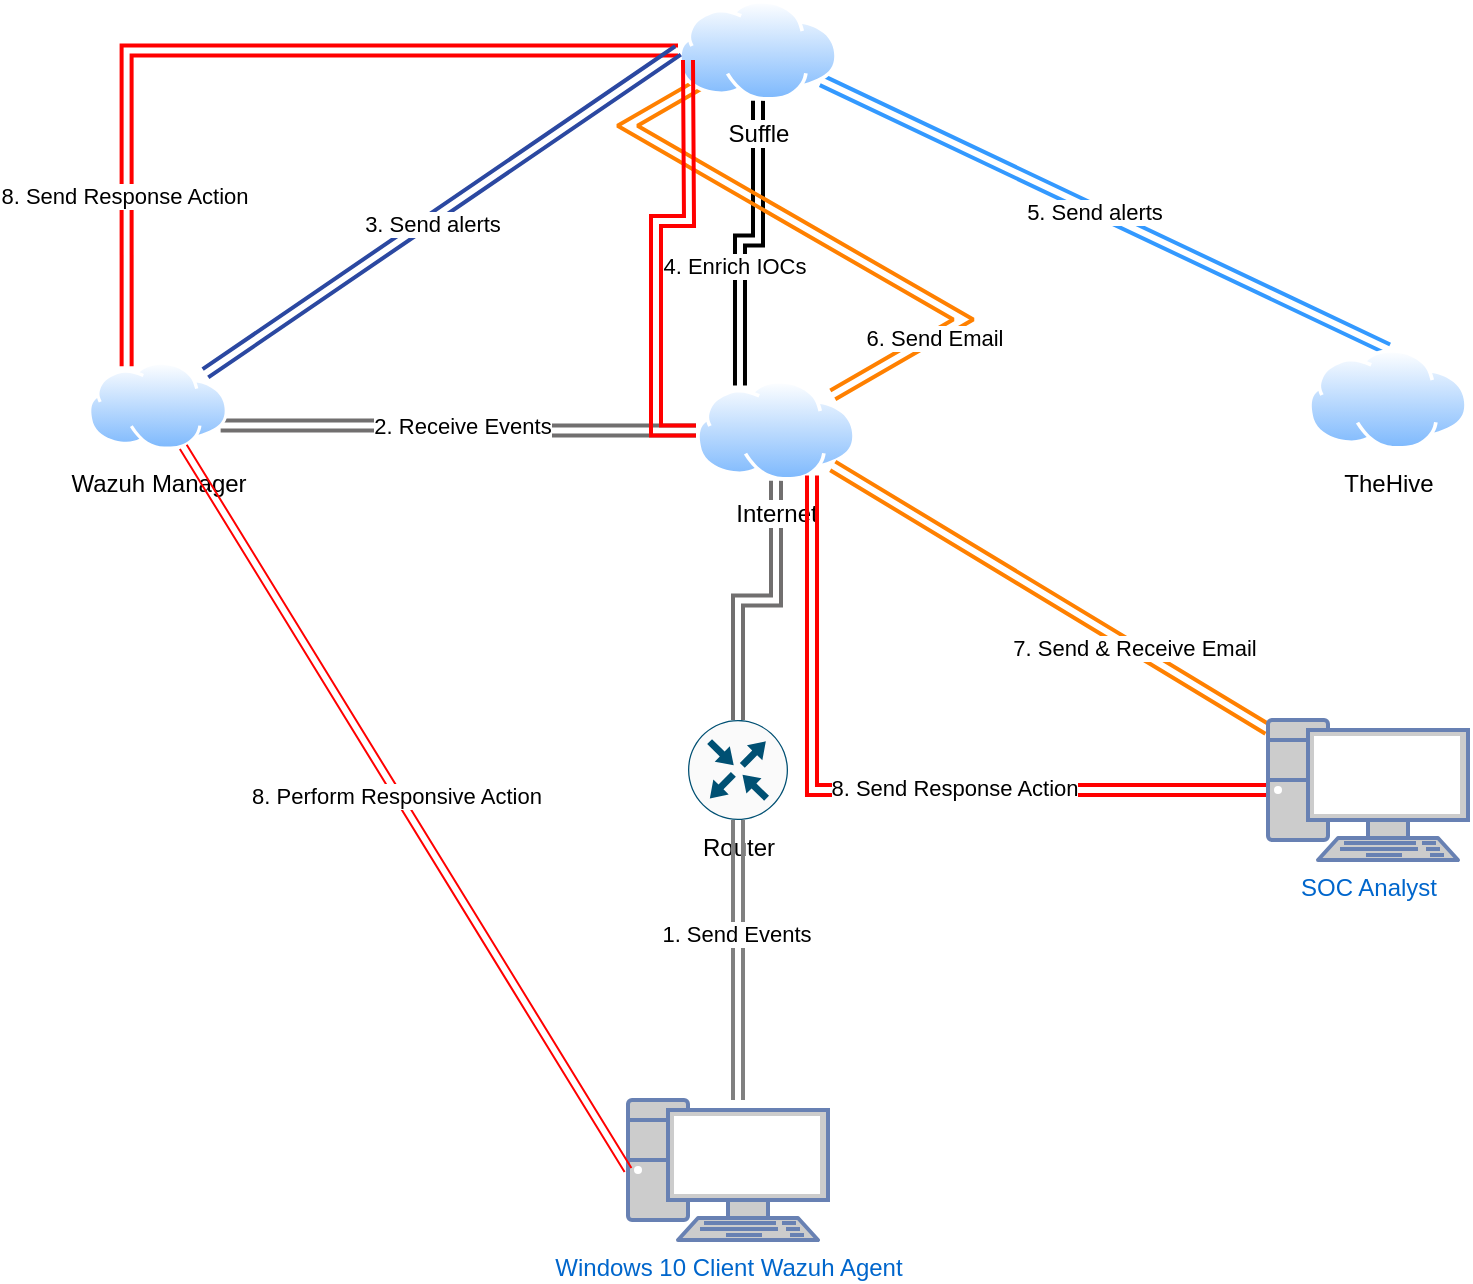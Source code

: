 <mxfile version="22.1.16" type="github">
  <diagram name="Page-1" id="ChK1W9BBv4qw7w4W10nk">
    <mxGraphModel dx="1434" dy="738" grid="1" gridSize="10" guides="1" tooltips="1" connect="1" arrows="1" fold="1" page="1" pageScale="1" pageWidth="827" pageHeight="1169" math="0" shadow="0">
      <root>
        <mxCell id="0" />
        <mxCell id="1" parent="0" />
        <mxCell id="oaZz4HmqSXYziOOv6S-j-2" value="Windows 10 Client Wazuh Agent&lt;br&gt;" style="fontColor=#0066CC;verticalAlign=top;verticalLabelPosition=bottom;labelPosition=center;align=center;html=1;outlineConnect=0;fillColor=#CCCCCC;strokeColor=#6881B3;gradientColor=none;gradientDirection=north;strokeWidth=2;shape=mxgraph.networks.pc;" parent="1" vertex="1">
          <mxGeometry x="340" y="570" width="100" height="70" as="geometry" />
        </mxCell>
        <mxCell id="oaZz4HmqSXYziOOv6S-j-13" style="edgeStyle=orthogonalEdgeStyle;rounded=0;orthogonalLoop=1;jettySize=auto;html=1;shape=link;strokeColor=#716f6f;strokeWidth=2;" parent="1" source="oaZz4HmqSXYziOOv6S-j-4" target="oaZz4HmqSXYziOOv6S-j-6" edge="1">
          <mxGeometry relative="1" as="geometry" />
        </mxCell>
        <mxCell id="oaZz4HmqSXYziOOv6S-j-4" value="Router" style="sketch=0;points=[[0.5,0,0],[1,0.5,0],[0.5,1,0],[0,0.5,0],[0.145,0.145,0],[0.856,0.145,0],[0.855,0.856,0],[0.145,0.855,0]];verticalLabelPosition=bottom;html=1;verticalAlign=top;aspect=fixed;align=center;pointerEvents=1;shape=mxgraph.cisco19.rect;prIcon=router;fillColor=#FAFAFA;strokeColor=#005073;" parent="1" vertex="1">
          <mxGeometry x="370" y="380" width="50" height="50" as="geometry" />
        </mxCell>
        <mxCell id="nG7Onz6YNzY-FJsHj9oM-8" style="edgeStyle=orthogonalEdgeStyle;rounded=0;orthogonalLoop=1;jettySize=auto;html=1;entryX=0.25;entryY=0;entryDx=0;entryDy=0;shape=link;strokeWidth=2;" edge="1" parent="1" source="oaZz4HmqSXYziOOv6S-j-5" target="oaZz4HmqSXYziOOv6S-j-6">
          <mxGeometry relative="1" as="geometry" />
        </mxCell>
        <mxCell id="nG7Onz6YNzY-FJsHj9oM-9" value="4. Enrich IOCs" style="edgeLabel;html=1;align=center;verticalAlign=middle;resizable=0;points=[];" vertex="1" connectable="0" parent="nG7Onz6YNzY-FJsHj9oM-8">
          <mxGeometry x="0.212" y="-3" relative="1" as="geometry">
            <mxPoint as="offset" />
          </mxGeometry>
        </mxCell>
        <mxCell id="nG7Onz6YNzY-FJsHj9oM-10" style="rounded=0;orthogonalLoop=1;jettySize=auto;html=1;entryX=0.5;entryY=0;entryDx=0;entryDy=0;shape=link;strokeWidth=2;strokeColor=#3399FF;" edge="1" parent="1" source="oaZz4HmqSXYziOOv6S-j-5" target="oaZz4HmqSXYziOOv6S-j-7">
          <mxGeometry relative="1" as="geometry" />
        </mxCell>
        <mxCell id="nG7Onz6YNzY-FJsHj9oM-11" value="5. Send alerts" style="edgeLabel;html=1;align=center;verticalAlign=middle;resizable=0;points=[];" vertex="1" connectable="0" parent="nG7Onz6YNzY-FJsHj9oM-10">
          <mxGeometry x="-0.039" y="-1" relative="1" as="geometry">
            <mxPoint as="offset" />
          </mxGeometry>
        </mxCell>
        <mxCell id="nG7Onz6YNzY-FJsHj9oM-12" style="edgeStyle=isometricEdgeStyle;rounded=0;orthogonalLoop=1;jettySize=auto;html=1;entryX=1;entryY=0;entryDx=0;entryDy=0;shape=link;strokeColor=#FF8000;strokeWidth=2;" edge="1" parent="1" source="oaZz4HmqSXYziOOv6S-j-5" target="oaZz4HmqSXYziOOv6S-j-6">
          <mxGeometry relative="1" as="geometry" />
        </mxCell>
        <mxCell id="nG7Onz6YNzY-FJsHj9oM-15" value="6. Send Email" style="edgeLabel;html=1;align=center;verticalAlign=middle;resizable=0;points=[];" vertex="1" connectable="0" parent="nG7Onz6YNzY-FJsHj9oM-12">
          <mxGeometry x="0.62" y="1" relative="1" as="geometry">
            <mxPoint x="-1" as="offset" />
          </mxGeometry>
        </mxCell>
        <mxCell id="nG7Onz6YNzY-FJsHj9oM-21" style="edgeStyle=orthogonalEdgeStyle;rounded=0;orthogonalLoop=1;jettySize=auto;html=1;entryX=0.25;entryY=0;entryDx=0;entryDy=0;shape=link;strokeWidth=2;strokeColor=#FF0000;" edge="1" parent="1" source="oaZz4HmqSXYziOOv6S-j-5" target="oaZz4HmqSXYziOOv6S-j-8">
          <mxGeometry relative="1" as="geometry" />
        </mxCell>
        <mxCell id="nG7Onz6YNzY-FJsHj9oM-22" value="8. Send Response Action" style="edgeLabel;html=1;align=center;verticalAlign=middle;resizable=0;points=[];" vertex="1" connectable="0" parent="nG7Onz6YNzY-FJsHj9oM-21">
          <mxGeometry x="0.607" y="-2" relative="1" as="geometry">
            <mxPoint as="offset" />
          </mxGeometry>
        </mxCell>
        <mxCell id="oaZz4HmqSXYziOOv6S-j-5" value="Suffle" style="image;aspect=fixed;perimeter=ellipsePerimeter;html=1;align=center;shadow=0;dashed=0;spacingTop=3;image=img/lib/active_directory/internet_cloud.svg;" parent="1" vertex="1">
          <mxGeometry x="365" y="20" width="80" height="50.4" as="geometry" />
        </mxCell>
        <mxCell id="nG7Onz6YNzY-FJsHj9oM-1" value="2. Receive Events" style="edgeStyle=orthogonalEdgeStyle;rounded=0;orthogonalLoop=1;jettySize=auto;html=1;entryX=1;entryY=0.75;entryDx=0;entryDy=0;shape=link;strokeColor=#716f6f;strokeWidth=2;" edge="1" parent="1" source="oaZz4HmqSXYziOOv6S-j-6" target="oaZz4HmqSXYziOOv6S-j-8">
          <mxGeometry relative="1" as="geometry" />
        </mxCell>
        <mxCell id="nG7Onz6YNzY-FJsHj9oM-20" style="edgeStyle=orthogonalEdgeStyle;rounded=0;orthogonalLoop=1;jettySize=auto;html=1;shape=link;strokeWidth=2;strokeColor=#FF0000;" edge="1" parent="1" source="oaZz4HmqSXYziOOv6S-j-6">
          <mxGeometry relative="1" as="geometry">
            <mxPoint x="370" y="50" as="targetPoint" />
          </mxGeometry>
        </mxCell>
        <mxCell id="oaZz4HmqSXYziOOv6S-j-6" value="Internet" style="image;aspect=fixed;perimeter=ellipsePerimeter;html=1;align=center;shadow=0;dashed=0;spacingTop=3;image=img/lib/active_directory/internet_cloud.svg;" parent="1" vertex="1">
          <mxGeometry x="374" y="210" width="80" height="50.4" as="geometry" />
        </mxCell>
        <mxCell id="oaZz4HmqSXYziOOv6S-j-7" value="TheHive&lt;br&gt;" style="image;aspect=fixed;perimeter=ellipsePerimeter;html=1;align=center;shadow=0;dashed=0;spacingTop=3;image=img/lib/active_directory/internet_cloud.svg;" parent="1" vertex="1">
          <mxGeometry x="680" y="194.5" width="80" height="50.4" as="geometry" />
        </mxCell>
        <mxCell id="nG7Onz6YNzY-FJsHj9oM-4" style="rounded=0;orthogonalLoop=1;jettySize=auto;html=1;entryX=0;entryY=0.5;entryDx=0;entryDy=0;shape=link;strokeWidth=2;strokeColor=#2b48a1;" edge="1" parent="1" source="oaZz4HmqSXYziOOv6S-j-8" target="oaZz4HmqSXYziOOv6S-j-5">
          <mxGeometry relative="1" as="geometry" />
        </mxCell>
        <mxCell id="nG7Onz6YNzY-FJsHj9oM-7" value="3. Send alerts" style="edgeLabel;html=1;align=center;verticalAlign=middle;resizable=0;points=[];" vertex="1" connectable="0" parent="nG7Onz6YNzY-FJsHj9oM-4">
          <mxGeometry x="-0.051" y="-2" relative="1" as="geometry">
            <mxPoint as="offset" />
          </mxGeometry>
        </mxCell>
        <mxCell id="oaZz4HmqSXYziOOv6S-j-8" value="Wazuh Manager" style="image;aspect=fixed;perimeter=ellipsePerimeter;html=1;align=center;shadow=0;dashed=0;spacingTop=3;image=img/lib/active_directory/internet_cloud.svg;" parent="1" vertex="1">
          <mxGeometry x="70" y="200.8" width="70" height="44.1" as="geometry" />
        </mxCell>
        <mxCell id="nG7Onz6YNzY-FJsHj9oM-16" style="rounded=0;orthogonalLoop=1;jettySize=auto;html=1;entryX=1;entryY=1;entryDx=0;entryDy=0;shape=link;strokeColor=#FF8000;strokeWidth=2;" edge="1" parent="1" source="oaZz4HmqSXYziOOv6S-j-10" target="oaZz4HmqSXYziOOv6S-j-6">
          <mxGeometry relative="1" as="geometry" />
        </mxCell>
        <mxCell id="nG7Onz6YNzY-FJsHj9oM-17" value="7. Send &amp;amp; Receive Email" style="edgeLabel;html=1;align=center;verticalAlign=middle;resizable=0;points=[];" vertex="1" connectable="0" parent="nG7Onz6YNzY-FJsHj9oM-16">
          <mxGeometry x="-0.377" relative="1" as="geometry">
            <mxPoint as="offset" />
          </mxGeometry>
        </mxCell>
        <mxCell id="nG7Onz6YNzY-FJsHj9oM-18" style="edgeStyle=orthogonalEdgeStyle;rounded=0;orthogonalLoop=1;jettySize=auto;html=1;entryX=0.75;entryY=1;entryDx=0;entryDy=0;shape=link;strokeWidth=2;strokeColor=#FF0000;" edge="1" parent="1" source="oaZz4HmqSXYziOOv6S-j-10" target="oaZz4HmqSXYziOOv6S-j-6">
          <mxGeometry relative="1" as="geometry" />
        </mxCell>
        <mxCell id="nG7Onz6YNzY-FJsHj9oM-19" value="8. Send Response Action" style="edgeLabel;html=1;align=center;verticalAlign=middle;resizable=0;points=[];" vertex="1" connectable="0" parent="nG7Onz6YNzY-FJsHj9oM-18">
          <mxGeometry x="-0.185" y="-1" relative="1" as="geometry">
            <mxPoint as="offset" />
          </mxGeometry>
        </mxCell>
        <mxCell id="oaZz4HmqSXYziOOv6S-j-10" value="SOC Analyst" style="fontColor=#0066CC;verticalAlign=top;verticalLabelPosition=bottom;labelPosition=center;align=center;html=1;outlineConnect=0;fillColor=#CCCCCC;strokeColor=#6881B3;gradientColor=none;gradientDirection=north;strokeWidth=2;shape=mxgraph.networks.pc;" parent="1" vertex="1">
          <mxGeometry x="660" y="380" width="100" height="70" as="geometry" />
        </mxCell>
        <mxCell id="oaZz4HmqSXYziOOv6S-j-17" style="edgeStyle=orthogonalEdgeStyle;rounded=0;orthogonalLoop=1;jettySize=auto;html=1;entryX=0.5;entryY=1;entryDx=0;entryDy=0;entryPerimeter=0;shape=link;strokeColor=#808080;strokeWidth=2;" parent="1" source="oaZz4HmqSXYziOOv6S-j-2" target="oaZz4HmqSXYziOOv6S-j-4" edge="1">
          <mxGeometry relative="1" as="geometry">
            <Array as="points">
              <mxPoint x="395" y="540" />
              <mxPoint x="395" y="540" />
            </Array>
          </mxGeometry>
        </mxCell>
        <mxCell id="oaZz4HmqSXYziOOv6S-j-18" value="1. Send Events" style="edgeLabel;html=1;align=center;verticalAlign=middle;resizable=0;points=[];" parent="oaZz4HmqSXYziOOv6S-j-17" vertex="1" connectable="0">
          <mxGeometry x="0.186" y="1" relative="1" as="geometry">
            <mxPoint as="offset" />
          </mxGeometry>
        </mxCell>
        <mxCell id="nG7Onz6YNzY-FJsHj9oM-24" style="rounded=0;orthogonalLoop=1;jettySize=auto;html=1;entryX=0;entryY=0.5;entryDx=0;entryDy=0;entryPerimeter=0;shape=link;strokeColor=#FF0000;" edge="1" parent="1" source="oaZz4HmqSXYziOOv6S-j-8" target="oaZz4HmqSXYziOOv6S-j-2">
          <mxGeometry relative="1" as="geometry" />
        </mxCell>
        <mxCell id="nG7Onz6YNzY-FJsHj9oM-25" value="8. Perform Responsive Action" style="edgeLabel;html=1;align=center;verticalAlign=middle;resizable=0;points=[];" vertex="1" connectable="0" parent="nG7Onz6YNzY-FJsHj9oM-24">
          <mxGeometry x="-0.037" y="-1" relative="1" as="geometry">
            <mxPoint as="offset" />
          </mxGeometry>
        </mxCell>
      </root>
    </mxGraphModel>
  </diagram>
</mxfile>
